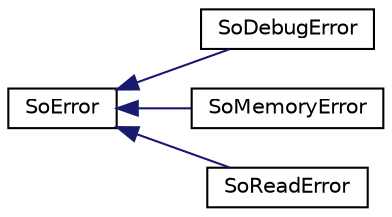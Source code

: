 digraph "Graphical Class Hierarchy"
{
 // LATEX_PDF_SIZE
  edge [fontname="Helvetica",fontsize="10",labelfontname="Helvetica",labelfontsize="10"];
  node [fontname="Helvetica",fontsize="10",shape=record];
  rankdir="LR";
  Node0 [label="SoError",height=0.2,width=0.4,color="black", fillcolor="white", style="filled",URL="$classSoError.html",tooltip="The SoError class is the base class for all the error handling classes."];
  Node0 -> Node1 [dir="back",color="midnightblue",fontsize="10",style="solid",fontname="Helvetica"];
  Node1 [label="SoDebugError",height=0.2,width=0.4,color="black", fillcolor="white", style="filled",URL="$classSoDebugError.html",tooltip="The SoDebugError class is the internal debugging message passing mechanism."];
  Node0 -> Node2 [dir="back",color="midnightblue",fontsize="10",style="solid",fontname="Helvetica"];
  Node2 [label="SoMemoryError",height=0.2,width=0.4,color="black", fillcolor="white", style="filled",URL="$classSoMemoryError.html",tooltip="The SoMemoryError class is used to inform of problems with memory allocation."];
  Node0 -> Node3 [dir="back",color="midnightblue",fontsize="10",style="solid",fontname="Helvetica"];
  Node3 [label="SoReadError",height=0.2,width=0.4,color="black", fillcolor="white", style="filled",URL="$classSoReadError.html",tooltip="The SoReadError class is used during model import operations."];
}
